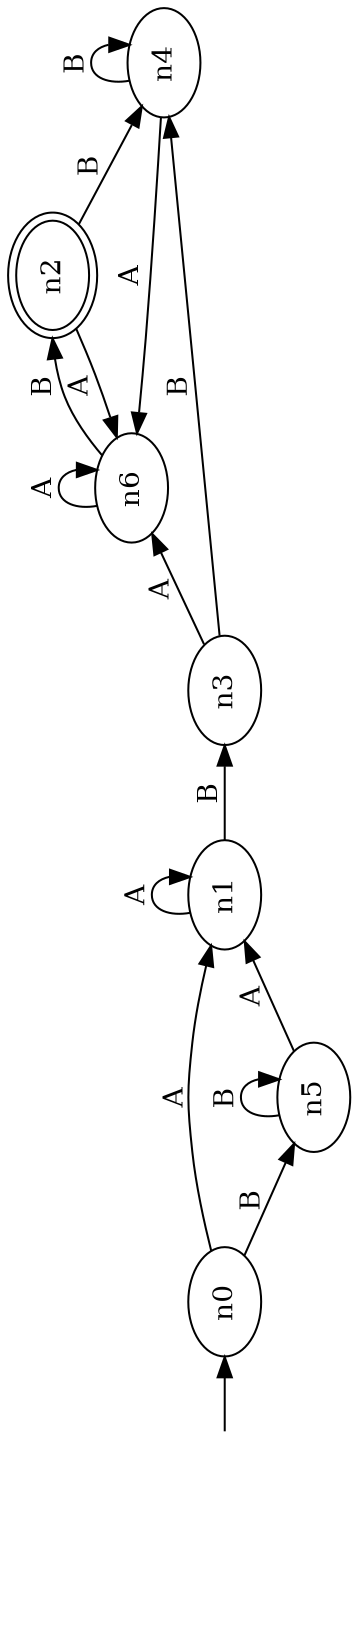 // Format this file as a Postscript file with 
//    dot dfa3.dot -Tps -o out.ps

digraph dfa {
size="11,8.25";
rotate=90;
rankdir=LR;
n999999 [style=invis];
n999999 -> n0
n2 [peripheries=2];
n0 -> n1 [label=A];
n0 -> n5 [label=B];
n1 -> n1 [label=A];
n1 -> n3 [label=B];
n2 -> n6 [label=A];
n2 -> n4 [label=B];
n3 -> n6 [label=A];
n3 -> n4 [label=B];
n4 -> n6 [label=A];
n4 -> n4 [label=B];
n5 -> n1 [label=A];
n5 -> n5 [label=B];
n6 -> n6 [label=A];
n6 -> n2 [label=B];
}

